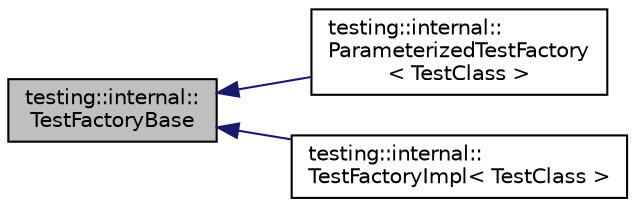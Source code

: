 digraph "testing::internal::TestFactoryBase"
{
 // LATEX_PDF_SIZE
  edge [fontname="Helvetica",fontsize="10",labelfontname="Helvetica",labelfontsize="10"];
  node [fontname="Helvetica",fontsize="10",shape=record];
  rankdir="LR";
  Node1 [label="testing::internal::\lTestFactoryBase",height=0.2,width=0.4,color="black", fillcolor="grey75", style="filled", fontcolor="black",tooltip=" "];
  Node1 -> Node2 [dir="back",color="midnightblue",fontsize="10",style="solid",fontname="Helvetica"];
  Node2 [label="testing::internal::\lParameterizedTestFactory\l\< TestClass \>",height=0.2,width=0.4,color="black", fillcolor="white", style="filled",URL="$classtesting_1_1internal_1_1ParameterizedTestFactory.html",tooltip=" "];
  Node1 -> Node3 [dir="back",color="midnightblue",fontsize="10",style="solid",fontname="Helvetica"];
  Node3 [label="testing::internal::\lTestFactoryImpl\< TestClass \>",height=0.2,width=0.4,color="black", fillcolor="white", style="filled",URL="$classtesting_1_1internal_1_1TestFactoryImpl.html",tooltip=" "];
}
